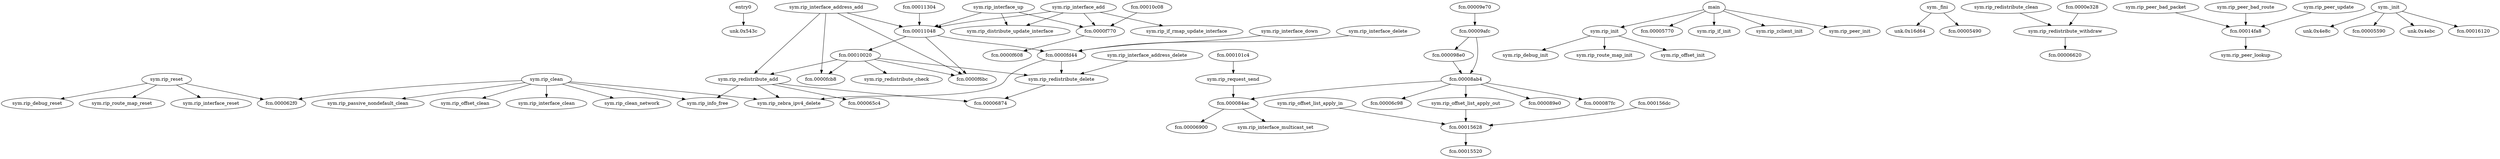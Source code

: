 digraph code {
  "0x00005430" [label="entry0"];
  "0x00005430" -> "0x0000543c";
  "0x0000543c" [label="unk.0x543c"];
  "0x0000d5a4" [label="sym.rip_reset"];
  "0x0000d5a4" -> "0x00013600";
  "0x00013600" [label="sym.rip_debug_reset"];
  "0x0000d5a4" -> "0x000149b8";
  "0x000149b8" [label="sym.rip_route_map_reset"];
  "0x0000d5a4" -> "0x00011cb8";
  "0x00011cb8" [label="sym.rip_interface_reset"];
  "0x0000d5a4" -> "0x000062f0";
  "0x000062f0" [label="fcn.000062f0"];
  "0x00015bf4" [label="sym.rip_offset_list_apply_in"];
  "0x00015bf4" -> "0x00015628";
  "0x00015628" [label="fcn.00015628"];
  "0x00011e8c" [label="sym.rip_interface_address_add"];
  "0x00011e8c" -> "0x00011048";
  "0x00011048" [label="fcn.00011048"];
  "0x00011e8c" -> "0x0000f6bc";
  "0x0000f6bc" [label="fcn.0000f6bc"];
  "0x00011e8c" -> "0x0000fcb8";
  "0x0000fcb8" [label="fcn.0000fcb8"];
  "0x00011e8c" -> "0x0000a1f0";
  "0x0000a1f0" [label="sym.rip_redistribute_add"];
  "0x0000d0a0" [label="sym.rip_clean"];
  "0x0000d0a0" -> "0x0000ee5c";
  "0x0000ee5c" [label="sym.rip_zebra_ipv4_delete"];
  "0x0000d0a0" -> "0x0000a14c";
  "0x0000a14c" [label="sym.rip_info_free"];
  "0x0000d0a0" -> "0x00012230";
  "0x00012230" [label="sym.rip_clean_network"];
  "0x0000d0a0" -> "0x00012334";
  "0x00012334" [label="sym.rip_passive_nondefault_clean"];
  "0x0000d0a0" -> "0x00015ec4";
  "0x00015ec4" [label="sym.rip_offset_clean"];
  "0x0000d0a0" -> "0x00011bf4";
  "0x00011bf4" [label="sym.rip_interface_clean"];
  "0x0000d0a0" -> "0x000062f0";
  "0x000062f0" [label="fcn.000062f0"];
  "0x00011b44" [label="sym.rip_interface_delete"];
  "0x00011b44" -> "0x0000fd44";
  "0x0000fd44" [label="fcn.0000fd44"];
  "0x0000fd44" [label="fcn.0000fd44"];
  "0x0000fd44" -> "0x0000ee5c";
  "0x0000ee5c" [label="sym.rip_zebra_ipv4_delete"];
  "0x0000fd44" -> "0x0000a724";
  "0x0000a724" [label="sym.rip_redistribute_delete"];
  "0x00011968" [label="sym.rip_interface_up"];
  "0x00011968" -> "0x00011048";
  "0x00011048" [label="fcn.00011048"];
  "0x00011968" -> "0x0000f770";
  "0x0000f770" [label="fcn.0000f770"];
  "0x00011968" -> "0x0000cf94";
  "0x0000cf94" [label="sym.rip_distribute_update_interface"];
  "0x00011048" [label="fcn.00011048"];
  "0x00011048" -> "0x0000f6bc";
  "0x0000f6bc" [label="fcn.0000f6bc"];
  "0x00011048" -> "0x0000fd44";
  "0x0000fd44" [label="fcn.0000fd44"];
  "0x00011048" -> "0x00010020";
  "0x00010020" [label="fcn.00010020"];
  "0x0000f770" [label="fcn.0000f770"];
  "0x0000f770" -> "0x0000f608";
  "0x0000f608" [label="fcn.0000f608"];
  "0x000118c4" [label="sym.rip_interface_down"];
  "0x000118c4" -> "0x0000fd44";
  "0x0000fd44" [label="fcn.0000fd44"];
  "0x0000a724" [label="sym.rip_redistribute_delete"];
  "0x0000a724" -> "0x00006874";
  "0x00006874" [label="fcn.00006874"];
  "0x0000d7f8" [label="sym.rip_init"];
  "0x0000d7f8" -> "0x00013630";
  "0x00013630" [label="sym.rip_debug_init"];
  "0x0000d7f8" -> "0x000149c0";
  "0x000149c0" [label="sym.rip_route_map_init"];
  "0x0000d7f8" -> "0x00015e14";
  "0x00015e14" [label="sym.rip_offset_init"];
  "0x00016d40" [label="sym._fini"];
  "0x00016d40" -> "0x00016d64";
  "0x00016d64" [label="unk.0x16d64"];
  "0x00016d40" -> "0x00005490";
  "0x00005490" [label="fcn.00005490"];
  "0x0000a1f0" [label="sym.rip_redistribute_add"];
  "0x0000a1f0" -> "0x00006874";
  "0x00006874" [label="fcn.00006874"];
  "0x0000a1f0" -> "0x0000ee5c";
  "0x0000ee5c" [label="sym.rip_zebra_ipv4_delete"];
  "0x0000a1f0" -> "0x0000a14c";
  "0x0000a14c" [label="sym.rip_info_free"];
  "0x0000a1f0" -> "0x000065c4";
  "0x000065c4" [label="fcn.000065c4"];
  "0x0000ef4c" [label="sym.rip_redistribute_clean"];
  "0x0000ef4c" -> "0x0000aaa8";
  "0x0000aaa8" [label="sym.rip_redistribute_withdraw"];
  "0x00015218" [label="sym.rip_peer_bad_packet"];
  "0x00015218" -> "0x00014fa8";
  "0x00014fa8" [label="fcn.00014fa8"];
  "0x00014fa8" [label="fcn.00014fa8"];
  "0x00014fa8" -> "0x00014efc";
  "0x00014efc" [label="sym.rip_peer_lookup"];
  "0x00015d04" [label="sym.rip_offset_list_apply_out"];
  "0x00015d04" -> "0x00015628";
  "0x00015628" [label="fcn.00015628"];
  "0x00012044" [label="sym.rip_interface_address_delete"];
  "0x00012044" -> "0x0000a724";
  "0x0000a724" [label="sym.rip_redistribute_delete"];
  "0x00011a4c" [label="sym.rip_interface_add"];
  "0x00011a4c" -> "0x00011048";
  "0x00011048" [label="fcn.00011048"];
  "0x00011a4c" -> "0x0000f770";
  "0x0000f770" [label="fcn.0000f770"];
  "0x00011a4c" -> "0x0000cf94";
  "0x0000cf94" [label="sym.rip_distribute_update_interface"];
  "0x00011a4c" -> "0x0000d69c";
  "0x0000d69c" [label="sym.rip_if_rmap_update_interface"];
  "0x0000ac98" [label="sym.rip_request_send"];
  "0x0000ac98" -> "0x000084ac";
  "0x000084ac" [label="fcn.000084ac"];
  "0x0000aaa8" [label="sym.rip_redistribute_withdraw"];
  "0x0000aaa8" -> "0x00006620";
  "0x00006620" [label="fcn.00006620"];
  "0x000151d8" [label="sym.rip_peer_bad_route"];
  "0x000151d8" -> "0x00014fa8";
  "0x00014fa8" [label="fcn.00014fa8"];
  "0x00015194" [label="sym.rip_peer_update"];
  "0x00015194" -> "0x00014fa8";
  "0x00014fa8" [label="fcn.00014fa8"];
  "0x00004ef0" [label="main"];
  "0x00004ef0" -> "0x00005770";
  "0x00005770" [label="fcn.00005770"];
  "0x00004ef0" -> "0x0000d7f8";
  "0x0000d7f8" [label="sym.rip_init"];
  "0x00004ef0" -> "0x000129a0";
  "0x000129a0" [label="sym.rip_if_init"];
  "0x00004ef0" -> "0x0000f290";
  "0x0000f290" [label="sym.rip_zclient_init"];
  "0x00004ef0" -> "0x000154d0";
  "0x000154d0" [label="sym.rip_peer_init"];
  "0x00004e68" [label="sym._init"];
  "0x00004e68" -> "0x00004e8c";
  "0x00004e8c" [label="unk.0x4e8c"];
  "0x00004e68" -> "0x00005590";
  "0x00005590" [label="fcn.00005590"];
  "0x00004e68" -> "0x00004ebc";
  "0x00004ebc" [label="unk.0x4ebc"];
  "0x00004e68" -> "0x00016120";
  "0x00016120" [label="fcn.00016120"];
  "0x000084ac" [label="fcn.000084ac"];
  "0x000084ac" -> "0x00006900";
  "0x00006900" [label="fcn.00006900"];
  "0x000084ac" -> "0x00011678";
  "0x00011678" [label="sym.rip_interface_multicast_set"];
  "0x00008ab4" [label="fcn.00008ab4"];
  "0x00008ab4" -> "0x000089e0";
  "0x000089e0" [label="fcn.000089e0"];
  "0x00008ab4" -> "0x00015d04";
  "0x00015d04" [label="sym.rip_offset_list_apply_out"];
  "0x00008ab4" -> "0x000087fc";
  "0x000087fc" [label="fcn.000087fc"];
  "0x00008ab4" -> "0x000084ac";
  "0x000084ac" [label="fcn.000084ac"];
  "0x00008ab4" -> "0x00006c98";
  "0x00006c98" [label="fcn.00006c98"];
  "0x000098e0" [label="fcn.000098e0"];
  "0x000098e0" -> "0x00008ab4";
  "0x00008ab4" [label="fcn.00008ab4"];
  "0x00009afc" [label="fcn.00009afc"];
  "0x00009afc" -> "0x000098e0";
  "0x000098e0" [label="fcn.000098e0"];
  "0x00009afc" -> "0x00008ab4";
  "0x00008ab4" [label="fcn.00008ab4"];
  "0x00009e70" [label="fcn.00009e70"];
  "0x00009e70" -> "0x00009afc";
  "0x00009afc" [label="fcn.00009afc"];
  "0x0000e328" [label="fcn.0000e328"];
  "0x0000e328" -> "0x0000aaa8";
  "0x0000aaa8" [label="sym.rip_redistribute_withdraw"];
  "0x000101c4" [label="fcn.000101c4"];
  "0x000101c4" -> "0x0000ac98";
  "0x0000ac98" [label="sym.rip_request_send"];
  "0x00010c08" [label="fcn.00010c08"];
  "0x00010c08" -> "0x0000f770";
  "0x0000f770" [label="fcn.0000f770"];
  "0x00010020" [label="fcn.00010020"];
  "0x00010020" -> "0x0000f6bc";
  "0x0000f6bc" [label="fcn.0000f6bc"];
  "0x00010020" -> "0x0000fcb8";
  "0x0000fcb8" [label="fcn.0000fcb8"];
  "0x00010020" -> "0x0000a724";
  "0x0000a724" [label="sym.rip_redistribute_delete"];
  "0x00010020" -> "0x0000ef20";
  "0x0000ef20" [label="sym.rip_redistribute_check"];
  "0x00010020" -> "0x0000a1f0";
  "0x0000a1f0" [label="sym.rip_redistribute_add"];
  "0x00011304" [label="fcn.00011304"];
  "0x00011304" -> "0x00011048";
  "0x00011048" [label="fcn.00011048"];
  "0x00015628" [label="fcn.00015628"];
  "0x00015628" -> "0x00015520";
  "0x00015520" [label="fcn.00015520"];
  "0x000156dc" [label="fcn.000156dc"];
  "0x000156dc" -> "0x00015628";
  "0x00015628" [label="fcn.00015628"];
}